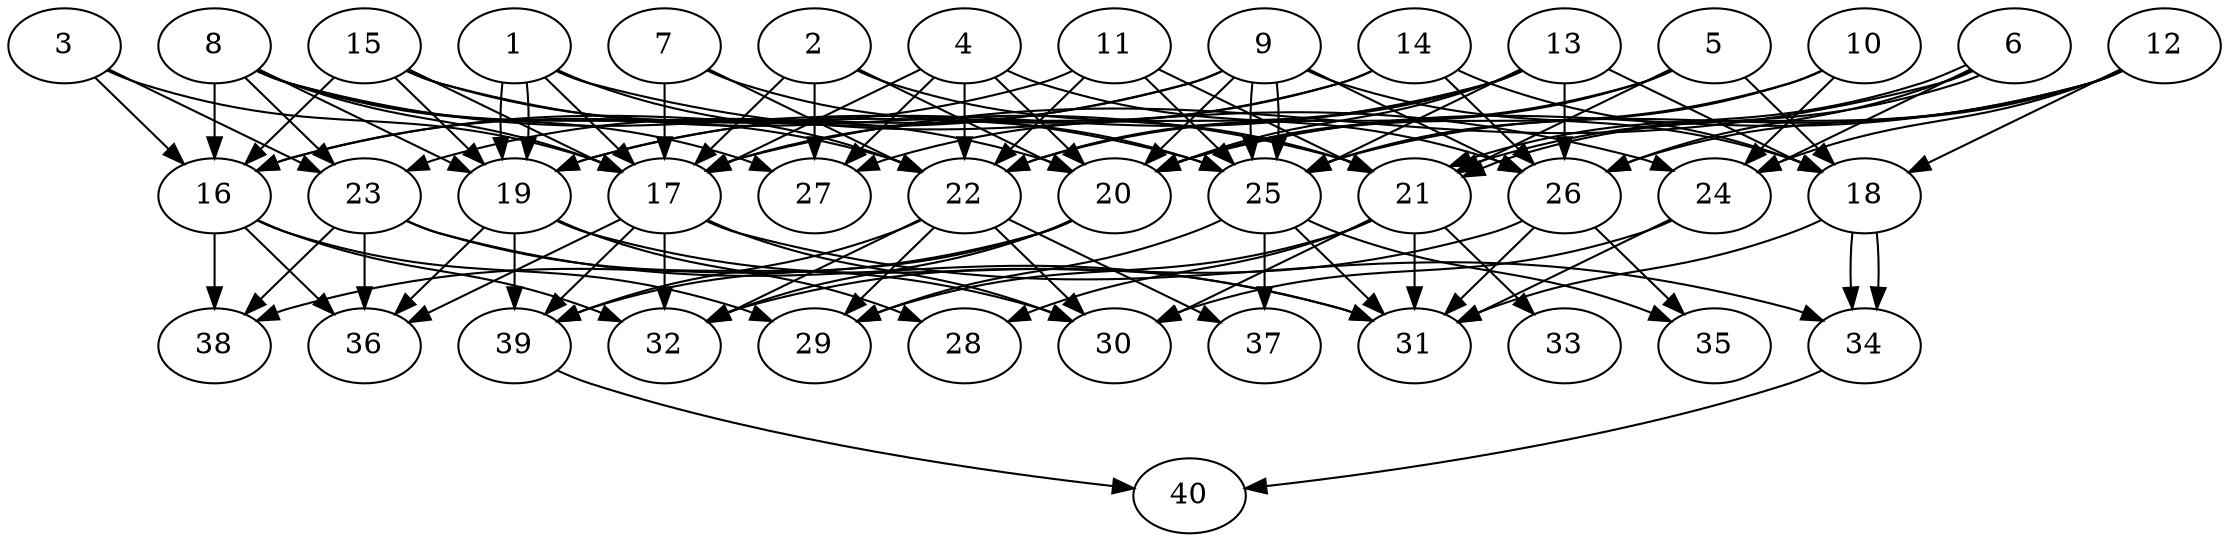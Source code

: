 // DAG automatically generated by daggen at Thu Oct  3 14:06:49 2019
// ./daggen --dot -n 40 --ccr 0.5 --fat 0.7 --regular 0.7 --density 0.6 --mindata 5242880 --maxdata 52428800 
digraph G {
  1 [size="67672064", alpha="0.01", expect_size="33836032"] 
  1 -> 17 [size ="33836032"]
  1 -> 19 [size ="33836032"]
  1 -> 19 [size ="33836032"]
  1 -> 22 [size ="33836032"]
  1 -> 24 [size ="33836032"]
  2 [size="70672384", alpha="0.18", expect_size="35336192"] 
  2 -> 17 [size ="35336192"]
  2 -> 20 [size ="35336192"]
  2 -> 21 [size ="35336192"]
  2 -> 27 [size ="35336192"]
  3 [size="60114944", alpha="0.05", expect_size="30057472"] 
  3 -> 16 [size ="30057472"]
  3 -> 17 [size ="30057472"]
  3 -> 23 [size ="30057472"]
  4 [size="29743104", alpha="0.12", expect_size="14871552"] 
  4 -> 17 [size ="14871552"]
  4 -> 20 [size ="14871552"]
  4 -> 22 [size ="14871552"]
  4 -> 26 [size ="14871552"]
  4 -> 27 [size ="14871552"]
  5 [size="77430784", alpha="0.05", expect_size="38715392"] 
  5 -> 18 [size ="38715392"]
  5 -> 20 [size ="38715392"]
  5 -> 21 [size ="38715392"]
  5 -> 22 [size ="38715392"]
  6 [size="71231488", alpha="0.03", expect_size="35615744"] 
  6 -> 17 [size ="35615744"]
  6 -> 21 [size ="35615744"]
  6 -> 21 [size ="35615744"]
  6 -> 24 [size ="35615744"]
  6 -> 26 [size ="35615744"]
  7 [size="56770560", alpha="0.11", expect_size="28385280"] 
  7 -> 17 [size ="28385280"]
  7 -> 22 [size ="28385280"]
  7 -> 25 [size ="28385280"]
  8 [size="36677632", alpha="0.02", expect_size="18338816"] 
  8 -> 16 [size ="18338816"]
  8 -> 17 [size ="18338816"]
  8 -> 19 [size ="18338816"]
  8 -> 22 [size ="18338816"]
  8 -> 23 [size ="18338816"]
  8 -> 25 [size ="18338816"]
  8 -> 27 [size ="18338816"]
  9 [size="54900736", alpha="0.10", expect_size="27450368"] 
  9 -> 16 [size ="27450368"]
  9 -> 18 [size ="27450368"]
  9 -> 20 [size ="27450368"]
  9 -> 23 [size ="27450368"]
  9 -> 25 [size ="27450368"]
  9 -> 25 [size ="27450368"]
  9 -> 26 [size ="27450368"]
  10 [size="32319488", alpha="0.18", expect_size="16159744"] 
  10 -> 20 [size ="16159744"]
  10 -> 24 [size ="16159744"]
  10 -> 25 [size ="16159744"]
  11 [size="52439040", alpha="0.14", expect_size="26219520"] 
  11 -> 16 [size ="26219520"]
  11 -> 21 [size ="26219520"]
  11 -> 22 [size ="26219520"]
  11 -> 25 [size ="26219520"]
  12 [size="57665536", alpha="0.16", expect_size="28832768"] 
  12 -> 18 [size ="28832768"]
  12 -> 20 [size ="28832768"]
  12 -> 21 [size ="28832768"]
  12 -> 24 [size ="28832768"]
  12 -> 25 [size ="28832768"]
  12 -> 26 [size ="28832768"]
  13 [size="45975552", alpha="0.19", expect_size="22987776"] 
  13 -> 18 [size ="22987776"]
  13 -> 19 [size ="22987776"]
  13 -> 20 [size ="22987776"]
  13 -> 22 [size ="22987776"]
  13 -> 25 [size ="22987776"]
  13 -> 26 [size ="22987776"]
  13 -> 27 [size ="22987776"]
  14 [size="70375424", alpha="0.08", expect_size="35187712"] 
  14 -> 17 [size ="35187712"]
  14 -> 18 [size ="35187712"]
  14 -> 19 [size ="35187712"]
  14 -> 26 [size ="35187712"]
  15 [size="31567872", alpha="0.11", expect_size="15783936"] 
  15 -> 16 [size ="15783936"]
  15 -> 17 [size ="15783936"]
  15 -> 19 [size ="15783936"]
  15 -> 20 [size ="15783936"]
  15 -> 21 [size ="15783936"]
  16 [size="55730176", alpha="0.19", expect_size="27865088"] 
  16 -> 29 [size ="27865088"]
  16 -> 32 [size ="27865088"]
  16 -> 36 [size ="27865088"]
  16 -> 38 [size ="27865088"]
  17 [size="68642816", alpha="0.09", expect_size="34321408"] 
  17 -> 30 [size ="34321408"]
  17 -> 32 [size ="34321408"]
  17 -> 34 [size ="34321408"]
  17 -> 36 [size ="34321408"]
  17 -> 39 [size ="34321408"]
  18 [size="26345472", alpha="0.16", expect_size="13172736"] 
  18 -> 31 [size ="13172736"]
  18 -> 34 [size ="13172736"]
  18 -> 34 [size ="13172736"]
  19 [size="37341184", alpha="0.20", expect_size="18670592"] 
  19 -> 28 [size ="18670592"]
  19 -> 31 [size ="18670592"]
  19 -> 36 [size ="18670592"]
  19 -> 39 [size ="18670592"]
  20 [size="82851840", alpha="0.12", expect_size="41425920"] 
  20 -> 32 [size ="41425920"]
  20 -> 38 [size ="41425920"]
  20 -> 39 [size ="41425920"]
  21 [size="73379840", alpha="0.16", expect_size="36689920"] 
  21 -> 28 [size ="36689920"]
  21 -> 29 [size ="36689920"]
  21 -> 30 [size ="36689920"]
  21 -> 31 [size ="36689920"]
  21 -> 33 [size ="36689920"]
  22 [size="43790336", alpha="0.13", expect_size="21895168"] 
  22 -> 29 [size ="21895168"]
  22 -> 30 [size ="21895168"]
  22 -> 32 [size ="21895168"]
  22 -> 37 [size ="21895168"]
  22 -> 39 [size ="21895168"]
  23 [size="25186304", alpha="0.01", expect_size="12593152"] 
  23 -> 30 [size ="12593152"]
  23 -> 31 [size ="12593152"]
  23 -> 36 [size ="12593152"]
  23 -> 38 [size ="12593152"]
  24 [size="19070976", alpha="0.12", expect_size="9535488"] 
  24 -> 30 [size ="9535488"]
  24 -> 31 [size ="9535488"]
  25 [size="57649152", alpha="0.18", expect_size="28824576"] 
  25 -> 29 [size ="28824576"]
  25 -> 31 [size ="28824576"]
  25 -> 35 [size ="28824576"]
  25 -> 37 [size ="28824576"]
  26 [size="15331328", alpha="0.17", expect_size="7665664"] 
  26 -> 31 [size ="7665664"]
  26 -> 32 [size ="7665664"]
  26 -> 35 [size ="7665664"]
  27 [size="10651648", alpha="0.05", expect_size="5325824"] 
  28 [size="53037056", alpha="0.19", expect_size="26518528"] 
  29 [size="35321856", alpha="0.03", expect_size="17660928"] 
  30 [size="34826240", alpha="0.11", expect_size="17413120"] 
  31 [size="91467776", alpha="0.08", expect_size="45733888"] 
  32 [size="73687040", alpha="0.15", expect_size="36843520"] 
  33 [size="41672704", alpha="0.09", expect_size="20836352"] 
  34 [size="45056000", alpha="0.16", expect_size="22528000"] 
  34 -> 40 [size ="22528000"]
  35 [size="103094272", alpha="0.08", expect_size="51547136"] 
  36 [size="93990912", alpha="0.09", expect_size="46995456"] 
  37 [size="78491648", alpha="0.02", expect_size="39245824"] 
  38 [size="102883328", alpha="0.19", expect_size="51441664"] 
  39 [size="98988032", alpha="0.02", expect_size="49494016"] 
  39 -> 40 [size ="49494016"]
  40 [size="16846848", alpha="0.20", expect_size="8423424"] 
}
